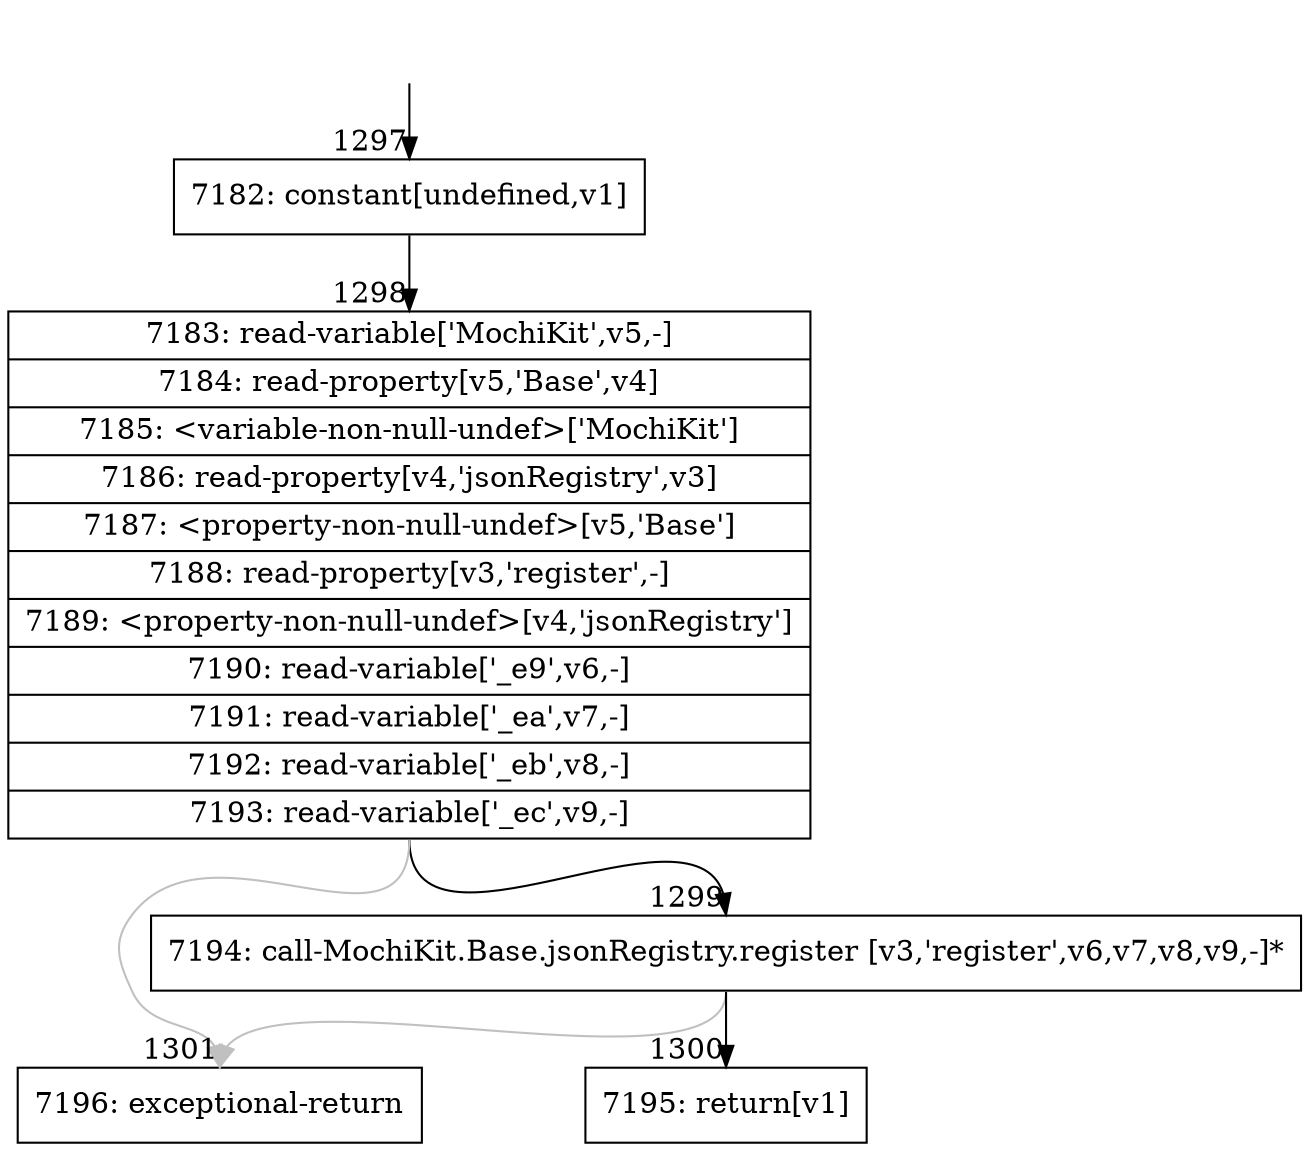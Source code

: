 digraph {
rankdir="TD"
BB_entry90[shape=none,label=""];
BB_entry90 -> BB1297 [tailport=s, headport=n, headlabel="    1297"]
BB1297 [shape=record label="{7182: constant[undefined,v1]}" ] 
BB1297 -> BB1298 [tailport=s, headport=n, headlabel="      1298"]
BB1298 [shape=record label="{7183: read-variable['MochiKit',v5,-]|7184: read-property[v5,'Base',v4]|7185: \<variable-non-null-undef\>['MochiKit']|7186: read-property[v4,'jsonRegistry',v3]|7187: \<property-non-null-undef\>[v5,'Base']|7188: read-property[v3,'register',-]|7189: \<property-non-null-undef\>[v4,'jsonRegistry']|7190: read-variable['_e9',v6,-]|7191: read-variable['_ea',v7,-]|7192: read-variable['_eb',v8,-]|7193: read-variable['_ec',v9,-]}" ] 
BB1298 -> BB1299 [tailport=s, headport=n, headlabel="      1299"]
BB1298 -> BB1301 [tailport=s, headport=n, color=gray, headlabel="      1301"]
BB1299 [shape=record label="{7194: call-MochiKit.Base.jsonRegistry.register [v3,'register',v6,v7,v8,v9,-]*}" ] 
BB1299 -> BB1300 [tailport=s, headport=n, headlabel="      1300"]
BB1299 -> BB1301 [tailport=s, headport=n, color=gray]
BB1300 [shape=record label="{7195: return[v1]}" ] 
BB1301 [shape=record label="{7196: exceptional-return}" ] 
//#$~ 658
}
